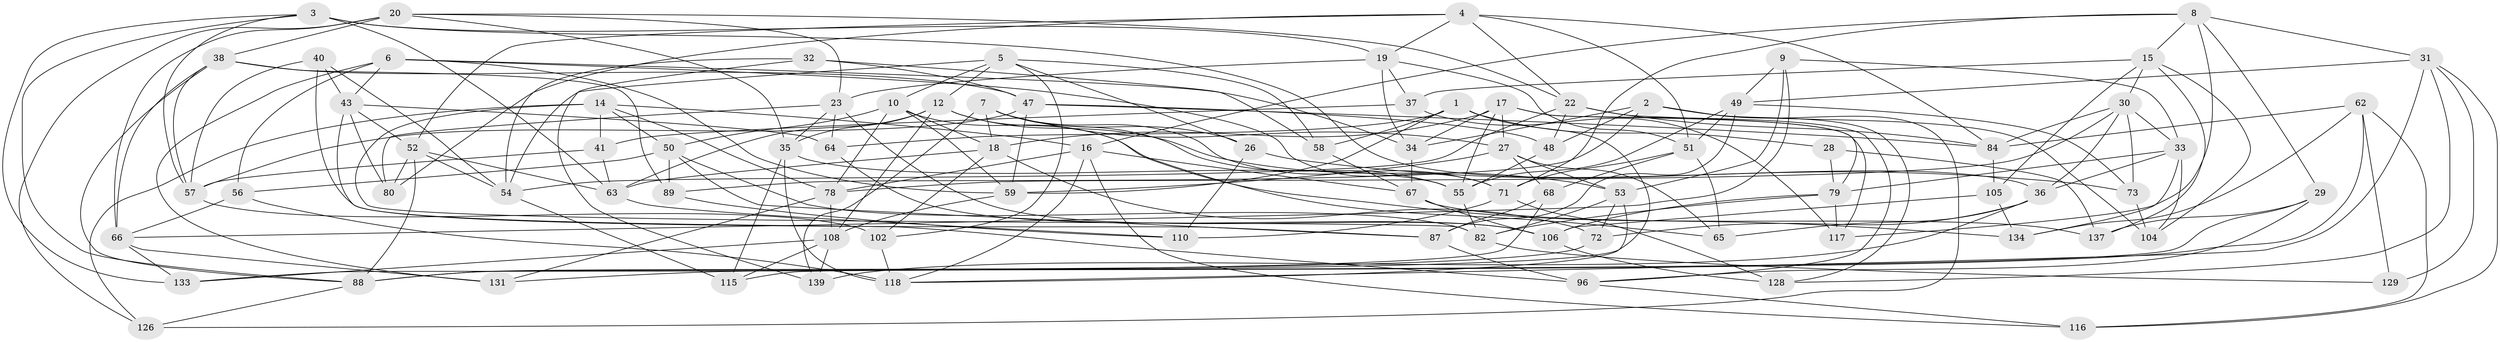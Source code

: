 // Generated by graph-tools (version 1.1) at 2025/24/03/03/25 07:24:23]
// undirected, 86 vertices, 221 edges
graph export_dot {
graph [start="1"]
  node [color=gray90,style=filled];
  1 [super="+25"];
  2 [super="+91"];
  3 [super="+70"];
  4 [super="+92"];
  5 [super="+39"];
  6 [super="+83"];
  7 [super="+11"];
  8 [super="+13"];
  9;
  10 [super="+98"];
  12 [super="+125"];
  14 [super="+135"];
  15 [super="+42"];
  16 [super="+107"];
  17 [super="+45"];
  18 [super="+24"];
  19 [super="+21"];
  20 [super="+76"];
  22 [super="+95"];
  23 [super="+100"];
  26;
  27 [super="+85"];
  28;
  29;
  30 [super="+61"];
  31 [super="+46"];
  32;
  33 [super="+44"];
  34 [super="+123"];
  35 [super="+124"];
  36 [super="+109"];
  37;
  38 [super="+74"];
  40;
  41;
  43 [super="+121"];
  47 [super="+99"];
  48;
  49 [super="+94"];
  50 [super="+69"];
  51 [super="+138"];
  52 [super="+60"];
  53 [super="+114"];
  54 [super="+77"];
  55 [super="+81"];
  56;
  57 [super="+136"];
  58;
  59 [super="+75"];
  62 [super="+103"];
  63 [super="+86"];
  64;
  65;
  66 [super="+111"];
  67 [super="+93"];
  68;
  71 [super="+90"];
  72;
  73;
  78 [super="+101"];
  79 [super="+120"];
  80;
  82 [super="+132"];
  84 [super="+97"];
  87 [super="+113"];
  88 [super="+130"];
  89;
  96 [super="+112"];
  102;
  104;
  105;
  106 [super="+122"];
  108 [super="+127"];
  110;
  115;
  116;
  117;
  118 [super="+119"];
  126;
  128;
  129;
  131;
  133;
  134;
  137;
  139;
  1 -- 28 [weight=2];
  1 -- 59;
  1 -- 64;
  1 -- 58;
  1 -- 115;
  2 -- 104;
  2 -- 34;
  2 -- 126;
  2 -- 48;
  2 -- 89;
  2 -- 128;
  3 -- 133;
  3 -- 88;
  3 -- 19;
  3 -- 57;
  3 -- 63;
  3 -- 36;
  4 -- 22;
  4 -- 52;
  4 -- 80;
  4 -- 19;
  4 -- 51;
  4 -- 84;
  5 -- 26;
  5 -- 58;
  5 -- 54;
  5 -- 12;
  5 -- 102;
  5 -- 10;
  6 -- 131;
  6 -- 56;
  6 -- 43;
  6 -- 71;
  6 -- 59;
  6 -- 34;
  7 -- 26;
  7 -- 71;
  7 -- 18;
  7 -- 139;
  7 -- 27;
  7 -- 55;
  8 -- 31;
  8 -- 117;
  8 -- 29;
  8 -- 71;
  8 -- 16;
  8 -- 15;
  9 -- 33;
  9 -- 49;
  9 -- 66;
  9 -- 53;
  10 -- 59;
  10 -- 134;
  10 -- 78;
  10 -- 50;
  10 -- 18;
  12 -- 65;
  12 -- 35;
  12 -- 53;
  12 -- 63;
  12 -- 108;
  14 -- 126;
  14 -- 16;
  14 -- 41;
  14 -- 78;
  14 -- 50;
  14 -- 82;
  15 -- 104;
  15 -- 137;
  15 -- 30;
  15 -- 105;
  15 -- 37;
  16 -- 116;
  16 -- 67;
  16 -- 78;
  16 -- 118;
  17 -- 117;
  17 -- 34;
  17 -- 96;
  17 -- 18;
  17 -- 27;
  17 -- 55;
  18 -- 63;
  18 -- 72;
  18 -- 102;
  19 -- 51;
  19 -- 37;
  19 -- 23;
  19 -- 34;
  20 -- 126;
  20 -- 22;
  20 -- 66;
  20 -- 35;
  20 -- 38;
  20 -- 23;
  22 -- 54;
  22 -- 48;
  22 -- 84;
  22 -- 79;
  23 -- 64;
  23 -- 35;
  23 -- 80;
  23 -- 106;
  26 -- 110;
  26 -- 73;
  27 -- 68;
  27 -- 65;
  27 -- 53;
  27 -- 59;
  28 -- 79;
  28 -- 137;
  29 -- 96;
  29 -- 137;
  29 -- 88;
  30 -- 36;
  30 -- 73;
  30 -- 33;
  30 -- 78;
  30 -- 84;
  31 -- 116;
  31 -- 118;
  31 -- 128;
  31 -- 129;
  31 -- 49;
  32 -- 58;
  32 -- 139;
  32 -- 54;
  32 -- 47;
  33 -- 104;
  33 -- 36;
  33 -- 134;
  33 -- 79;
  34 -- 67 [weight=2];
  35 -- 118;
  35 -- 55;
  35 -- 115;
  36 -- 72;
  36 -- 65;
  36 -- 139;
  37 -- 41;
  37 -- 117;
  38 -- 66;
  38 -- 89;
  38 -- 88;
  38 -- 57;
  38 -- 47;
  40 -- 87;
  40 -- 43;
  40 -- 54;
  40 -- 57;
  41 -- 63;
  41 -- 57;
  43 -- 52;
  43 -- 80;
  43 -- 64;
  43 -- 96;
  47 -- 84;
  47 -- 59;
  47 -- 48;
  47 -- 57;
  48 -- 55;
  49 -- 73;
  49 -- 51;
  49 -- 87;
  49 -- 55;
  50 -- 56;
  50 -- 89;
  50 -- 82;
  50 -- 87;
  51 -- 65;
  51 -- 68;
  51 -- 71;
  52 -- 80;
  52 -- 88;
  52 -- 54;
  52 -- 63;
  53 -- 72;
  53 -- 82;
  53 -- 118;
  54 -- 115;
  55 -- 82;
  56 -- 118;
  56 -- 66;
  57 -- 102;
  58 -- 67;
  59 -- 108;
  62 -- 129 [weight=2];
  62 -- 134;
  62 -- 116;
  62 -- 131;
  62 -- 84;
  63 -- 110;
  64 -- 106;
  66 -- 133;
  66 -- 131;
  67 -- 137;
  67 -- 106;
  68 -- 133;
  68 -- 87;
  71 -- 128;
  71 -- 110;
  72 -- 88;
  73 -- 104;
  78 -- 108;
  78 -- 131;
  79 -- 117;
  79 -- 82;
  79 -- 106;
  82 -- 129;
  84 -- 105;
  87 -- 96 [weight=2];
  88 -- 126;
  89 -- 110;
  96 -- 116;
  102 -- 118;
  105 -- 134;
  105 -- 106;
  106 -- 128;
  108 -- 139;
  108 -- 115;
  108 -- 133;
}
